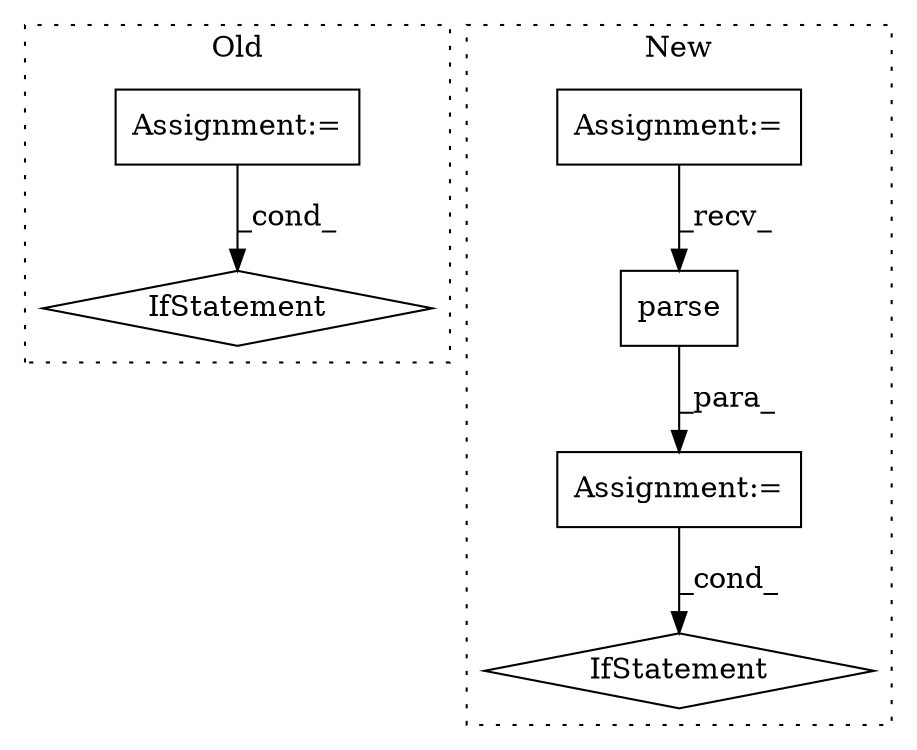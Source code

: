 digraph G {
subgraph cluster0 {
1 [label="IfStatement" a="25" s="4719,4764" l="4,2" shape="diamond"];
6 [label="Assignment:=" a="7" s="4589,4705" l="61,2" shape="box"];
label = "Old";
style="dotted";
}
subgraph cluster1 {
2 [label="parse" a="32" s="3923,3953" l="6,1" shape="box"];
3 [label="Assignment:=" a="7" s="3911" l="1" shape="box"];
4 [label="IfStatement" a="25" s="4610,4620" l="4,2" shape="diamond"];
5 [label="Assignment:=" a="7" s="3872" l="10" shape="box"];
label = "New";
style="dotted";
}
2 -> 3 [label="_para_"];
3 -> 4 [label="_cond_"];
5 -> 2 [label="_recv_"];
6 -> 1 [label="_cond_"];
}